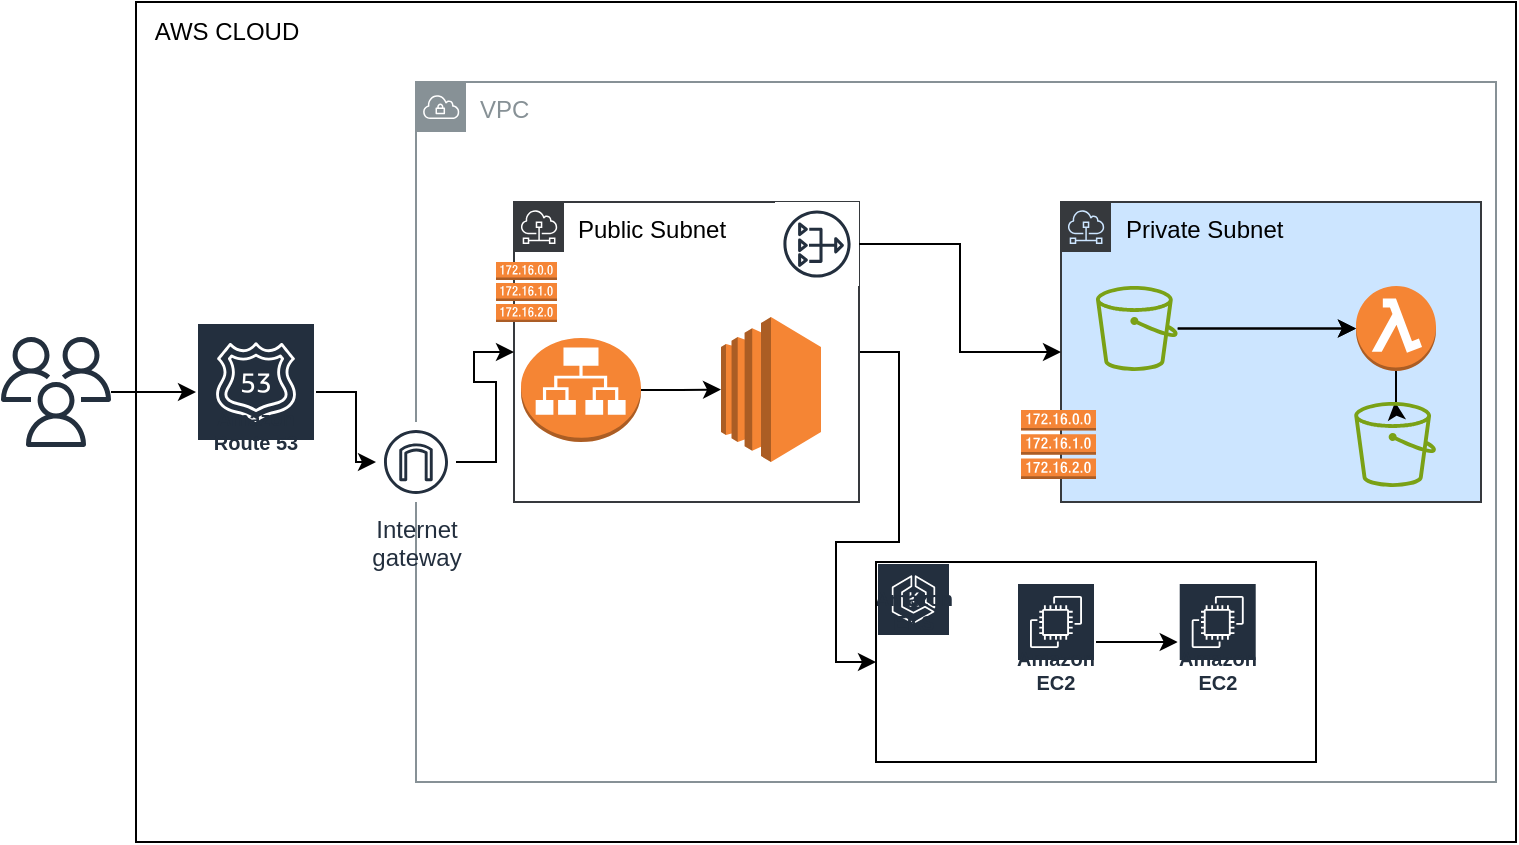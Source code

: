 <mxfile version="24.4.0" type="github">
  <diagram name="Page-1" id="flhlwfk6ptNWO5uqMDNu">
    <mxGraphModel dx="1050" dy="566" grid="1" gridSize="10" guides="1" tooltips="1" connect="1" arrows="1" fold="1" page="1" pageScale="1" pageWidth="850" pageHeight="1100" math="0" shadow="0">
      <root>
        <mxCell id="0" />
        <mxCell id="1" parent="0" />
        <mxCell id="Wpj1xUUIyIjZzfeGu-CL-1" value="VPC" style="sketch=0;outlineConnect=0;gradientColor=none;html=1;whiteSpace=wrap;fontSize=12;fontStyle=0;shape=mxgraph.aws4.group;grIcon=mxgraph.aws4.group_vpc;strokeColor=#879196;fillColor=none;verticalAlign=top;align=left;spacingLeft=30;fontColor=#879196;dashed=0;" vertex="1" parent="1">
          <mxGeometry x="290" y="660" width="540" height="350" as="geometry" />
        </mxCell>
        <mxCell id="Wpj1xUUIyIjZzfeGu-CL-41" style="edgeStyle=orthogonalEdgeStyle;rounded=0;orthogonalLoop=1;jettySize=auto;html=1;" edge="1" parent="1" source="Wpj1xUUIyIjZzfeGu-CL-4" target="Wpj1xUUIyIjZzfeGu-CL-26">
          <mxGeometry relative="1" as="geometry" />
        </mxCell>
        <mxCell id="Wpj1xUUIyIjZzfeGu-CL-4" value="Amazon Route 53" style="sketch=0;outlineConnect=0;fontColor=#232F3E;gradientColor=none;strokeColor=#ffffff;fillColor=#232F3E;dashed=0;verticalLabelPosition=middle;verticalAlign=bottom;align=center;html=1;whiteSpace=wrap;fontSize=10;fontStyle=1;spacing=3;shape=mxgraph.aws4.productIcon;prIcon=mxgraph.aws4.route_53;" vertex="1" parent="1">
          <mxGeometry x="180" y="780" width="60" height="70" as="geometry" />
        </mxCell>
        <mxCell id="Wpj1xUUIyIjZzfeGu-CL-9" style="edgeStyle=orthogonalEdgeStyle;rounded=0;orthogonalLoop=1;jettySize=auto;html=1;" edge="1" parent="1" source="Wpj1xUUIyIjZzfeGu-CL-8" target="Wpj1xUUIyIjZzfeGu-CL-4">
          <mxGeometry relative="1" as="geometry" />
        </mxCell>
        <mxCell id="Wpj1xUUIyIjZzfeGu-CL-8" value="" style="sketch=0;outlineConnect=0;fontColor=#232F3E;gradientColor=none;fillColor=#232F3D;strokeColor=none;dashed=0;verticalLabelPosition=bottom;verticalAlign=top;align=center;html=1;fontSize=12;fontStyle=0;aspect=fixed;pointerEvents=1;shape=mxgraph.aws4.users;" vertex="1" parent="1">
          <mxGeometry x="82.5" y="787.5" width="55" height="55" as="geometry" />
        </mxCell>
        <mxCell id="Wpj1xUUIyIjZzfeGu-CL-12" value="" style="outlineConnect=0;dashed=0;verticalLabelPosition=bottom;verticalAlign=top;align=center;html=1;shape=mxgraph.aws3.application_load_balancer;fillColor=#F58534;gradientColor=none;" vertex="1" parent="1">
          <mxGeometry x="342.5" y="788" width="60" height="52" as="geometry" />
        </mxCell>
        <mxCell id="Wpj1xUUIyIjZzfeGu-CL-15" value="" style="outlineConnect=0;dashed=0;verticalLabelPosition=bottom;verticalAlign=top;align=center;html=1;shape=mxgraph.aws3.ec2;fillColor=#F58534;gradientColor=none;" vertex="1" parent="1">
          <mxGeometry x="442.5" y="777.5" width="50" height="72.5" as="geometry" />
        </mxCell>
        <mxCell id="Wpj1xUUIyIjZzfeGu-CL-16" style="edgeStyle=orthogonalEdgeStyle;rounded=0;orthogonalLoop=1;jettySize=auto;html=1;entryX=0;entryY=0.5;entryDx=0;entryDy=0;entryPerimeter=0;" edge="1" parent="1" source="Wpj1xUUIyIjZzfeGu-CL-12" target="Wpj1xUUIyIjZzfeGu-CL-15">
          <mxGeometry relative="1" as="geometry" />
        </mxCell>
        <mxCell id="Wpj1xUUIyIjZzfeGu-CL-20" value="Private Subnet" style="sketch=0;outlineConnect=0;html=1;whiteSpace=wrap;fontSize=12;fontStyle=0;shape=mxgraph.aws4.group;grIcon=mxgraph.aws4.group_subnet;strokeColor=#36393d;fillColor=#cce5ff;verticalAlign=top;align=left;spacingLeft=30;dashed=0;" vertex="1" parent="1">
          <mxGeometry x="612.5" y="720" width="210" height="150" as="geometry" />
        </mxCell>
        <mxCell id="Wpj1xUUIyIjZzfeGu-CL-53" style="edgeStyle=orthogonalEdgeStyle;rounded=0;orthogonalLoop=1;jettySize=auto;html=1;entryX=0;entryY=0.5;entryDx=0;entryDy=0;" edge="1" parent="1" source="Wpj1xUUIyIjZzfeGu-CL-19" target="Wpj1xUUIyIjZzfeGu-CL-49">
          <mxGeometry relative="1" as="geometry" />
        </mxCell>
        <mxCell id="Wpj1xUUIyIjZzfeGu-CL-19" value="Public Subnet" style="sketch=0;outlineConnect=0;html=1;whiteSpace=wrap;fontSize=12;fontStyle=0;shape=mxgraph.aws4.group;grIcon=mxgraph.aws4.group_subnet;verticalAlign=top;align=left;spacingLeft=30;dashed=0;fillColor=none;strokeColor=#36393d;" vertex="1" parent="1">
          <mxGeometry x="339" y="720" width="172.5" height="150" as="geometry" />
        </mxCell>
        <mxCell id="Wpj1xUUIyIjZzfeGu-CL-25" value="" style="rounded=0;whiteSpace=wrap;html=1;fillColor=none;fontFamily=Times New Roman;" vertex="1" parent="1">
          <mxGeometry x="150" y="620" width="690" height="420" as="geometry" />
        </mxCell>
        <mxCell id="Wpj1xUUIyIjZzfeGu-CL-46" style="edgeStyle=orthogonalEdgeStyle;rounded=0;orthogonalLoop=1;jettySize=auto;html=1;" edge="1" parent="1" source="Wpj1xUUIyIjZzfeGu-CL-26" target="Wpj1xUUIyIjZzfeGu-CL-19">
          <mxGeometry relative="1" as="geometry" />
        </mxCell>
        <mxCell id="Wpj1xUUIyIjZzfeGu-CL-26" value="Internet&#xa;gateway" style="sketch=0;outlineConnect=0;fontColor=#232F3E;gradientColor=none;strokeColor=#232F3E;fillColor=#ffffff;dashed=0;verticalLabelPosition=bottom;verticalAlign=top;align=center;html=1;fontSize=12;fontStyle=0;aspect=fixed;shape=mxgraph.aws4.resourceIcon;resIcon=mxgraph.aws4.internet_gateway;" vertex="1" parent="1">
          <mxGeometry x="270" y="830" width="40" height="40" as="geometry" />
        </mxCell>
        <mxCell id="Wpj1xUUIyIjZzfeGu-CL-29" style="edgeStyle=orthogonalEdgeStyle;rounded=0;orthogonalLoop=1;jettySize=auto;html=1;" edge="1" parent="1" source="Wpj1xUUIyIjZzfeGu-CL-27" target="Wpj1xUUIyIjZzfeGu-CL-20">
          <mxGeometry relative="1" as="geometry">
            <Array as="points">
              <mxPoint x="562" y="741" />
              <mxPoint x="562" y="795" />
            </Array>
          </mxGeometry>
        </mxCell>
        <mxCell id="Wpj1xUUIyIjZzfeGu-CL-27" value="" style="sketch=0;outlineConnect=0;gradientColor=none;strokeColor=#232F3E;fillColor=#ffffff;dashed=0;verticalLabelPosition=bottom;verticalAlign=top;align=center;aspect=fixed;shape=mxgraph.aws4.resourceIcon;resIcon=mxgraph.aws4.nat_gateway;html=1;" vertex="1" parent="1">
          <mxGeometry x="469.5" y="720" width="42" height="42" as="geometry" />
        </mxCell>
        <mxCell id="Wpj1xUUIyIjZzfeGu-CL-32" style="edgeStyle=orthogonalEdgeStyle;rounded=0;orthogonalLoop=1;jettySize=auto;html=1;" edge="1" parent="1" source="Wpj1xUUIyIjZzfeGu-CL-30" target="Wpj1xUUIyIjZzfeGu-CL-31">
          <mxGeometry relative="1" as="geometry" />
        </mxCell>
        <mxCell id="Wpj1xUUIyIjZzfeGu-CL-35" value="" style="edgeStyle=orthogonalEdgeStyle;rounded=0;orthogonalLoop=1;jettySize=auto;html=1;" edge="1" parent="1" source="Wpj1xUUIyIjZzfeGu-CL-31" target="Wpj1xUUIyIjZzfeGu-CL-34">
          <mxGeometry relative="1" as="geometry" />
        </mxCell>
        <mxCell id="Wpj1xUUIyIjZzfeGu-CL-30" value="" style="sketch=0;outlineConnect=0;fontColor=#232F3E;gradientColor=none;fillColor=#7AA116;strokeColor=none;dashed=0;verticalLabelPosition=bottom;verticalAlign=top;align=center;html=1;fontSize=12;fontStyle=0;aspect=fixed;pointerEvents=1;shape=mxgraph.aws4.bucket;" vertex="1" parent="1">
          <mxGeometry x="630" y="762" width="40.86" height="42.5" as="geometry" />
        </mxCell>
        <mxCell id="Wpj1xUUIyIjZzfeGu-CL-34" value="" style="sketch=0;outlineConnect=0;fontColor=#232F3E;gradientColor=none;fillColor=#7AA116;strokeColor=none;dashed=0;verticalLabelPosition=bottom;verticalAlign=top;align=center;html=1;fontSize=12;fontStyle=0;aspect=fixed;pointerEvents=1;shape=mxgraph.aws4.bucket;" vertex="1" parent="1">
          <mxGeometry x="759.14" y="820" width="40.86" height="42.5" as="geometry" />
        </mxCell>
        <mxCell id="Wpj1xUUIyIjZzfeGu-CL-44" value="AWS CLOUD" style="text;html=1;align=center;verticalAlign=middle;resizable=0;points=[];autosize=1;strokeColor=none;fillColor=none;" vertex="1" parent="1">
          <mxGeometry x="150" y="620" width="90" height="30" as="geometry" />
        </mxCell>
        <mxCell id="Wpj1xUUIyIjZzfeGu-CL-47" value="" style="edgeStyle=orthogonalEdgeStyle;rounded=0;orthogonalLoop=1;jettySize=auto;html=1;" edge="1" parent="1" source="Wpj1xUUIyIjZzfeGu-CL-30" target="Wpj1xUUIyIjZzfeGu-CL-31">
          <mxGeometry relative="1" as="geometry">
            <mxPoint x="671" y="783" as="sourcePoint" />
            <mxPoint x="781" y="840" as="targetPoint" />
          </mxGeometry>
        </mxCell>
        <mxCell id="Wpj1xUUIyIjZzfeGu-CL-31" value="" style="outlineConnect=0;dashed=0;verticalLabelPosition=bottom;verticalAlign=top;align=center;html=1;shape=mxgraph.aws3.lambda_function;fillColor=#F58534;gradientColor=none;" vertex="1" parent="1">
          <mxGeometry x="760" y="762" width="40" height="42.5" as="geometry" />
        </mxCell>
        <mxCell id="Wpj1xUUIyIjZzfeGu-CL-48" value="Amazon EKS" style="sketch=0;outlineConnect=0;fontColor=#232F3E;gradientColor=none;strokeColor=#ffffff;fillColor=#232F3E;dashed=0;verticalLabelPosition=middle;verticalAlign=bottom;align=center;html=1;whiteSpace=wrap;fontSize=10;fontStyle=1;spacing=3;shape=mxgraph.aws4.productIcon;prIcon=mxgraph.aws4.eks;" vertex="1" parent="1">
          <mxGeometry x="520" y="900" width="37.5" height="40" as="geometry" />
        </mxCell>
        <mxCell id="Wpj1xUUIyIjZzfeGu-CL-49" value="" style="rounded=0;whiteSpace=wrap;html=1;fillColor=none;" vertex="1" parent="1">
          <mxGeometry x="520" y="900" width="220" height="100" as="geometry" />
        </mxCell>
        <mxCell id="Wpj1xUUIyIjZzfeGu-CL-52" value="" style="edgeStyle=orthogonalEdgeStyle;rounded=0;orthogonalLoop=1;jettySize=auto;html=1;" edge="1" parent="1" source="Wpj1xUUIyIjZzfeGu-CL-50" target="Wpj1xUUIyIjZzfeGu-CL-51">
          <mxGeometry relative="1" as="geometry" />
        </mxCell>
        <mxCell id="Wpj1xUUIyIjZzfeGu-CL-50" value="Amazon EC2" style="sketch=0;outlineConnect=0;fontColor=#232F3E;gradientColor=none;strokeColor=#ffffff;fillColor=#232F3E;dashed=0;verticalLabelPosition=middle;verticalAlign=bottom;align=center;html=1;whiteSpace=wrap;fontSize=10;fontStyle=1;spacing=3;shape=mxgraph.aws4.productIcon;prIcon=mxgraph.aws4.ec2;" vertex="1" parent="1">
          <mxGeometry x="590" y="910" width="40" height="60" as="geometry" />
        </mxCell>
        <mxCell id="Wpj1xUUIyIjZzfeGu-CL-51" value="Amazon EC2" style="sketch=0;outlineConnect=0;fontColor=#232F3E;gradientColor=none;strokeColor=#ffffff;fillColor=#232F3E;dashed=0;verticalLabelPosition=middle;verticalAlign=bottom;align=center;html=1;whiteSpace=wrap;fontSize=10;fontStyle=1;spacing=3;shape=mxgraph.aws4.productIcon;prIcon=mxgraph.aws4.ec2;" vertex="1" parent="1">
          <mxGeometry x="670.86" y="910" width="40" height="60" as="geometry" />
        </mxCell>
        <mxCell id="Wpj1xUUIyIjZzfeGu-CL-54" value="" style="outlineConnect=0;dashed=0;verticalLabelPosition=bottom;verticalAlign=top;align=center;html=1;shape=mxgraph.aws3.route_table;fillColor=#F58536;gradientColor=none;" vertex="1" parent="1">
          <mxGeometry x="330" y="750" width="30.5" height="30" as="geometry" />
        </mxCell>
        <mxCell id="Wpj1xUUIyIjZzfeGu-CL-57" value="" style="outlineConnect=0;dashed=0;verticalLabelPosition=bottom;verticalAlign=top;align=center;html=1;shape=mxgraph.aws3.route_table;fillColor=#F58536;gradientColor=none;" vertex="1" parent="1">
          <mxGeometry x="592.5" y="824" width="37.5" height="34.5" as="geometry" />
        </mxCell>
      </root>
    </mxGraphModel>
  </diagram>
</mxfile>
